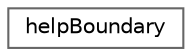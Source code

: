 digraph "Graphical Class Hierarchy"
{
 // LATEX_PDF_SIZE
  bgcolor="transparent";
  edge [fontname=Helvetica,fontsize=10,labelfontname=Helvetica,labelfontsize=10];
  node [fontname=Helvetica,fontsize=10,shape=box,height=0.2,width=0.4];
  rankdir="LR";
  Node0 [id="Node000000",label="helpBoundary",height=0.2,width=0.4,color="grey40", fillcolor="white", style="filled",URL="$classFoam_1_1helpBoundary.html",tooltip="This class provides help for boundary conditions (patch fields). When no additional arguments are giv..."];
}
